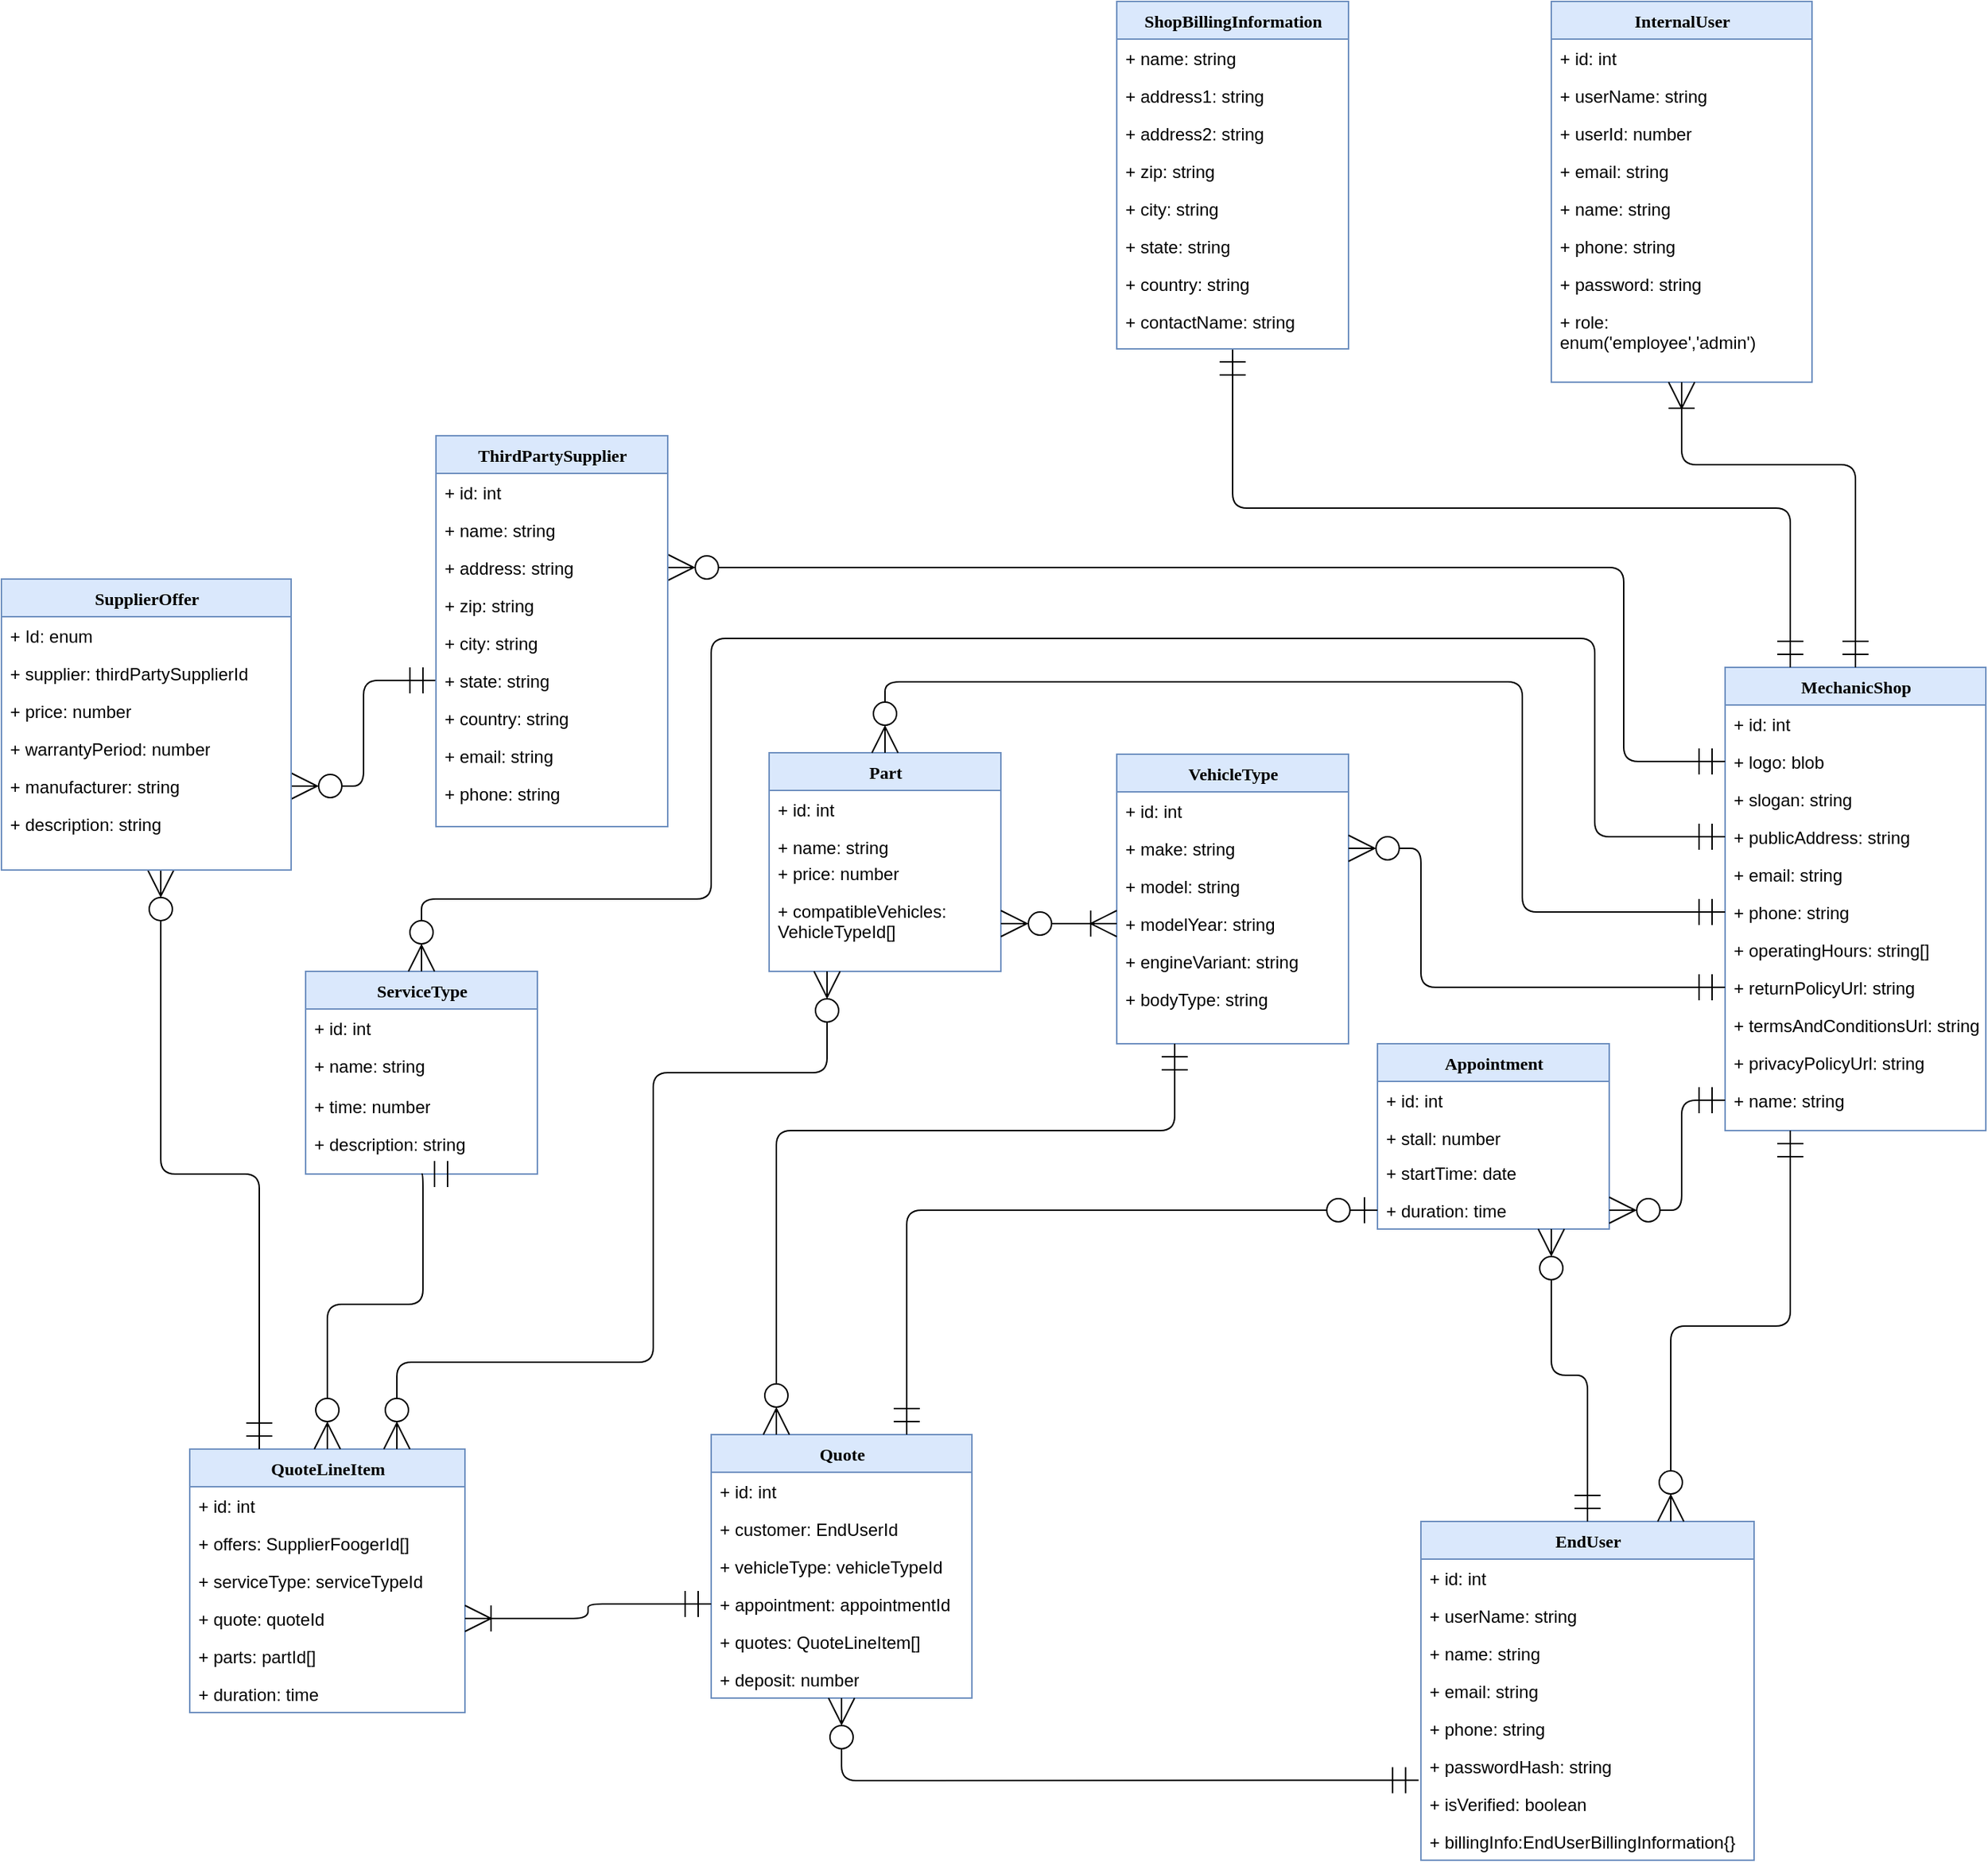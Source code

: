 <mxfile version="20.5.3" type="github">
  <diagram name="Page-1" id="9f46799a-70d6-7492-0946-bef42562c5a5">
    <mxGraphModel dx="3200" dy="2135" grid="1" gridSize="10" guides="1" tooltips="1" connect="1" arrows="1" fold="1" page="1" pageScale="1" pageWidth="1100" pageHeight="850" background="none" math="0" shadow="0">
      <root>
        <mxCell id="0" />
        <mxCell id="1" parent="0" />
        <mxCell id="78961159f06e98e8-56" value="MechanicShop" style="swimlane;html=1;fontStyle=1;align=center;verticalAlign=top;childLayout=stackLayout;horizontal=1;startSize=26;horizontalStack=0;resizeParent=1;resizeLast=0;collapsible=1;marginBottom=0;swimlaneFillColor=#ffffff;rounded=0;shadow=0;comic=0;labelBackgroundColor=none;strokeWidth=1;fillColor=#dae8fc;fontFamily=Verdana;fontSize=12;strokeColor=#6c8ebf;" parent="1" vertex="1">
          <mxGeometry x="750" y="450" width="180" height="320" as="geometry" />
        </mxCell>
        <mxCell id="H57DBLvsiJcWtCzNr-ad-3" value="+ id: int" style="text;html=1;strokeColor=none;fillColor=none;align=left;verticalAlign=top;spacingLeft=4;spacingRight=4;whiteSpace=wrap;overflow=hidden;rotatable=0;points=[[0,0.5],[1,0.5]];portConstraint=eastwest;" parent="78961159f06e98e8-56" vertex="1">
          <mxGeometry y="26" width="180" height="26" as="geometry" />
        </mxCell>
        <mxCell id="78961159f06e98e8-57" value="+ logo: blob" style="text;html=1;strokeColor=none;fillColor=none;align=left;verticalAlign=top;spacingLeft=4;spacingRight=4;whiteSpace=wrap;overflow=hidden;rotatable=0;points=[[0,0.5],[1,0.5]];portConstraint=eastwest;" parent="78961159f06e98e8-56" vertex="1">
          <mxGeometry y="52" width="180" height="26" as="geometry" />
        </mxCell>
        <mxCell id="78961159f06e98e8-58" value="+ slogan: string" style="text;html=1;strokeColor=none;fillColor=none;align=left;verticalAlign=top;spacingLeft=4;spacingRight=4;whiteSpace=wrap;overflow=hidden;rotatable=0;points=[[0,0.5],[1,0.5]];portConstraint=eastwest;" parent="78961159f06e98e8-56" vertex="1">
          <mxGeometry y="78" width="180" height="26" as="geometry" />
        </mxCell>
        <mxCell id="78961159f06e98e8-59" value="+ publicAddress: string" style="text;html=1;strokeColor=none;fillColor=none;align=left;verticalAlign=top;spacingLeft=4;spacingRight=4;whiteSpace=wrap;overflow=hidden;rotatable=0;points=[[0,0.5],[1,0.5]];portConstraint=eastwest;" parent="78961159f06e98e8-56" vertex="1">
          <mxGeometry y="104" width="180" height="26" as="geometry" />
        </mxCell>
        <mxCell id="78961159f06e98e8-60" value="+ email: string" style="text;html=1;strokeColor=none;fillColor=none;align=left;verticalAlign=top;spacingLeft=4;spacingRight=4;whiteSpace=wrap;overflow=hidden;rotatable=0;points=[[0,0.5],[1,0.5]];portConstraint=eastwest;" parent="78961159f06e98e8-56" vertex="1">
          <mxGeometry y="130" width="180" height="26" as="geometry" />
        </mxCell>
        <mxCell id="78961159f06e98e8-61" value="+ phone: string" style="text;html=1;strokeColor=none;fillColor=none;align=left;verticalAlign=top;spacingLeft=4;spacingRight=4;whiteSpace=wrap;overflow=hidden;rotatable=0;points=[[0,0.5],[1,0.5]];portConstraint=eastwest;" parent="78961159f06e98e8-56" vertex="1">
          <mxGeometry y="156" width="180" height="26" as="geometry" />
        </mxCell>
        <mxCell id="78961159f06e98e8-62" value="+ operatingHours: string[]" style="text;html=1;strokeColor=none;fillColor=none;align=left;verticalAlign=top;spacingLeft=4;spacingRight=4;whiteSpace=wrap;overflow=hidden;rotatable=0;points=[[0,0.5],[1,0.5]];portConstraint=eastwest;" parent="78961159f06e98e8-56" vertex="1">
          <mxGeometry y="182" width="180" height="26" as="geometry" />
        </mxCell>
        <mxCell id="78961159f06e98e8-63" value="+ returnPolicyUrl: string" style="text;html=1;strokeColor=none;fillColor=none;align=left;verticalAlign=top;spacingLeft=4;spacingRight=4;whiteSpace=wrap;overflow=hidden;rotatable=0;points=[[0,0.5],[1,0.5]];portConstraint=eastwest;" parent="78961159f06e98e8-56" vertex="1">
          <mxGeometry y="208" width="180" height="26" as="geometry" />
        </mxCell>
        <mxCell id="78961159f06e98e8-65" value="+ termsAndConditionsUrl: string" style="text;html=1;strokeColor=none;fillColor=none;align=left;verticalAlign=top;spacingLeft=4;spacingRight=4;whiteSpace=wrap;overflow=hidden;rotatable=0;points=[[0,0.5],[1,0.5]];portConstraint=eastwest;" parent="78961159f06e98e8-56" vertex="1">
          <mxGeometry y="234" width="180" height="26" as="geometry" />
        </mxCell>
        <mxCell id="78961159f06e98e8-66" value="+ privacyPolicyUrl: string" style="text;html=1;strokeColor=none;fillColor=none;align=left;verticalAlign=top;spacingLeft=4;spacingRight=4;whiteSpace=wrap;overflow=hidden;rotatable=0;points=[[0,0.5],[1,0.5]];portConstraint=eastwest;" parent="78961159f06e98e8-56" vertex="1">
          <mxGeometry y="260" width="180" height="26" as="geometry" />
        </mxCell>
        <mxCell id="MaNafPkNK3dRG7eyU0Rh-2" value="+ name: string" style="text;html=1;strokeColor=none;fillColor=none;align=left;verticalAlign=top;spacingLeft=4;spacingRight=4;whiteSpace=wrap;overflow=hidden;rotatable=0;points=[[0,0.5],[1,0.5]];portConstraint=eastwest;" parent="78961159f06e98e8-56" vertex="1">
          <mxGeometry y="286" width="180" height="26" as="geometry" />
        </mxCell>
        <mxCell id="78961159f06e98e8-82" value="Quote" style="swimlane;html=1;fontStyle=1;align=center;verticalAlign=top;childLayout=stackLayout;horizontal=1;startSize=26;horizontalStack=0;resizeParent=1;resizeLast=0;collapsible=1;marginBottom=0;swimlaneFillColor=#ffffff;rounded=0;shadow=0;comic=0;labelBackgroundColor=none;strokeWidth=1;fillColor=#dae8fc;fontFamily=Verdana;fontSize=12;strokeColor=#6c8ebf;" parent="1" vertex="1">
          <mxGeometry x="50" y="980" width="180" height="182" as="geometry" />
        </mxCell>
        <mxCell id="78961159f06e98e8-85" value="+ id: int" style="text;html=1;strokeColor=none;fillColor=none;align=left;verticalAlign=top;spacingLeft=4;spacingRight=4;whiteSpace=wrap;overflow=hidden;rotatable=0;points=[[0,0.5],[1,0.5]];portConstraint=eastwest;" parent="78961159f06e98e8-82" vertex="1">
          <mxGeometry y="26" width="180" height="26" as="geometry" />
        </mxCell>
        <mxCell id="78961159f06e98e8-83" value="+ customer: EndUserId" style="text;html=1;strokeColor=none;fillColor=none;align=left;verticalAlign=top;spacingLeft=4;spacingRight=4;whiteSpace=wrap;overflow=hidden;rotatable=0;points=[[0,0.5],[1,0.5]];portConstraint=eastwest;" parent="78961159f06e98e8-82" vertex="1">
          <mxGeometry y="52" width="180" height="26" as="geometry" />
        </mxCell>
        <mxCell id="78961159f06e98e8-84" value="+ vehicleType: vehicleTypeId" style="text;html=1;strokeColor=none;fillColor=none;align=left;verticalAlign=top;spacingLeft=4;spacingRight=4;whiteSpace=wrap;overflow=hidden;rotatable=0;points=[[0,0.5],[1,0.5]];portConstraint=eastwest;" parent="78961159f06e98e8-82" vertex="1">
          <mxGeometry y="78" width="180" height="26" as="geometry" />
        </mxCell>
        <mxCell id="78961159f06e98e8-86" value="+ appointment: appointmentId" style="text;html=1;strokeColor=none;fillColor=none;align=left;verticalAlign=top;spacingLeft=4;spacingRight=4;whiteSpace=wrap;overflow=hidden;rotatable=0;points=[[0,0.5],[1,0.5]];portConstraint=eastwest;" parent="78961159f06e98e8-82" vertex="1">
          <mxGeometry y="104" width="180" height="26" as="geometry" />
        </mxCell>
        <mxCell id="oYB8g6RDm28TTKAah0OT-1" value="+ quotes: QuoteLineItem[]" style="text;html=1;strokeColor=none;fillColor=none;align=left;verticalAlign=top;spacingLeft=4;spacingRight=4;whiteSpace=wrap;overflow=hidden;rotatable=0;points=[[0,0.5],[1,0.5]];portConstraint=eastwest;" parent="78961159f06e98e8-82" vertex="1">
          <mxGeometry y="130" width="180" height="26" as="geometry" />
        </mxCell>
        <mxCell id="oYB8g6RDm28TTKAah0OT-2" value="+ deposit: number" style="text;html=1;strokeColor=none;fillColor=none;align=left;verticalAlign=top;spacingLeft=4;spacingRight=4;whiteSpace=wrap;overflow=hidden;rotatable=0;points=[[0,0.5],[1,0.5]];portConstraint=eastwest;" parent="78961159f06e98e8-82" vertex="1">
          <mxGeometry y="156" width="180" height="26" as="geometry" />
        </mxCell>
        <mxCell id="78961159f06e98e8-95" value="QuoteLineItem" style="swimlane;html=1;fontStyle=1;align=center;verticalAlign=top;childLayout=stackLayout;horizontal=1;startSize=26;horizontalStack=0;resizeParent=1;resizeLast=0;collapsible=1;marginBottom=0;swimlaneFillColor=#ffffff;rounded=0;shadow=0;comic=0;labelBackgroundColor=none;strokeWidth=1;fillColor=#dae8fc;fontFamily=Verdana;fontSize=12;strokeColor=#6c8ebf;" parent="1" vertex="1">
          <mxGeometry x="-310" y="990" width="190" height="182" as="geometry" />
        </mxCell>
        <mxCell id="78961159f06e98e8-87" value="+ id: int" style="text;html=1;strokeColor=none;fillColor=none;align=left;verticalAlign=top;spacingLeft=4;spacingRight=4;whiteSpace=wrap;overflow=hidden;rotatable=0;points=[[0,0.5],[1,0.5]];portConstraint=eastwest;" parent="78961159f06e98e8-95" vertex="1">
          <mxGeometry y="26" width="190" height="26" as="geometry" />
        </mxCell>
        <mxCell id="78961159f06e98e8-96" value="+ offers: SupplierFoogerId[]" style="text;html=1;strokeColor=none;fillColor=none;align=left;verticalAlign=top;spacingLeft=4;spacingRight=4;whiteSpace=wrap;overflow=hidden;rotatable=0;points=[[0,0.5],[1,0.5]];portConstraint=eastwest;" parent="78961159f06e98e8-95" vertex="1">
          <mxGeometry y="52" width="190" height="26" as="geometry" />
        </mxCell>
        <mxCell id="78961159f06e98e8-97" value="+ serviceType: serviceTypeId&amp;nbsp;" style="text;html=1;strokeColor=none;fillColor=none;align=left;verticalAlign=top;spacingLeft=4;spacingRight=4;whiteSpace=wrap;overflow=hidden;rotatable=0;points=[[0,0.5],[1,0.5]];portConstraint=eastwest;" parent="78961159f06e98e8-95" vertex="1">
          <mxGeometry y="78" width="190" height="26" as="geometry" />
        </mxCell>
        <mxCell id="78961159f06e98e8-98" value="+ quote: quoteId" style="text;html=1;strokeColor=none;fillColor=none;align=left;verticalAlign=top;spacingLeft=4;spacingRight=4;whiteSpace=wrap;overflow=hidden;rotatable=0;points=[[0,0.5],[1,0.5]];portConstraint=eastwest;" parent="78961159f06e98e8-95" vertex="1">
          <mxGeometry y="104" width="190" height="26" as="geometry" />
        </mxCell>
        <mxCell id="78961159f06e98e8-102" value="+ parts: partId[]" style="text;html=1;strokeColor=none;fillColor=none;align=left;verticalAlign=top;spacingLeft=4;spacingRight=4;whiteSpace=wrap;overflow=hidden;rotatable=0;points=[[0,0.5],[1,0.5]];portConstraint=eastwest;" parent="78961159f06e98e8-95" vertex="1">
          <mxGeometry y="130" width="190" height="26" as="geometry" />
        </mxCell>
        <mxCell id="oYB8g6RDm28TTKAah0OT-4" value="+ duration: time" style="text;html=1;strokeColor=none;fillColor=none;align=left;verticalAlign=top;spacingLeft=4;spacingRight=4;whiteSpace=wrap;overflow=hidden;rotatable=0;points=[[0,0.5],[1,0.5]];portConstraint=eastwest;" parent="78961159f06e98e8-95" vertex="1">
          <mxGeometry y="156" width="190" height="26" as="geometry" />
        </mxCell>
        <mxCell id="46ZdBslRODWZEYfCIZZH-12" value="" style="endArrow=ERmandOne;html=1;edgeStyle=orthogonalEdgeStyle;rounded=1;exitX=0.5;exitY=1;exitDx=0;exitDy=0;entryX=0.25;entryY=0;entryDx=0;entryDy=0;startArrow=ERmandOne;startFill=0;endFill=0;endSize=16;startSize=16;" parent="1" source="ke-xXv9OqPbWqF709rVO-1" target="78961159f06e98e8-56" edge="1">
          <mxGeometry relative="1" as="geometry">
            <mxPoint x="440" y="261" as="sourcePoint" />
            <mxPoint x="500" y="490" as="targetPoint" />
          </mxGeometry>
        </mxCell>
        <mxCell id="46ZdBslRODWZEYfCIZZH-15" value="InternalUser" style="swimlane;html=1;fontStyle=1;align=center;verticalAlign=top;childLayout=stackLayout;horizontal=1;startSize=26;horizontalStack=0;resizeParent=1;resizeLast=0;collapsible=1;marginBottom=0;swimlaneFillColor=#ffffff;rounded=0;shadow=0;comic=0;labelBackgroundColor=none;strokeWidth=1;fillColor=#dae8fc;fontFamily=Verdana;fontSize=12;strokeColor=#6c8ebf;" parent="1" vertex="1">
          <mxGeometry x="630" y="-10" width="180" height="263" as="geometry" />
        </mxCell>
        <mxCell id="H57DBLvsiJcWtCzNr-ad-4" value="+ id: int" style="text;html=1;strokeColor=none;fillColor=none;align=left;verticalAlign=top;spacingLeft=4;spacingRight=4;whiteSpace=wrap;overflow=hidden;rotatable=0;points=[[0,0.5],[1,0.5]];portConstraint=eastwest;" parent="46ZdBslRODWZEYfCIZZH-15" vertex="1">
          <mxGeometry y="26" width="180" height="26" as="geometry" />
        </mxCell>
        <mxCell id="46ZdBslRODWZEYfCIZZH-16" value="+ userName: string" style="text;html=1;strokeColor=none;fillColor=none;align=left;verticalAlign=top;spacingLeft=4;spacingRight=4;whiteSpace=wrap;overflow=hidden;rotatable=0;points=[[0,0.5],[1,0.5]];portConstraint=eastwest;" parent="46ZdBslRODWZEYfCIZZH-15" vertex="1">
          <mxGeometry y="52" width="180" height="26" as="geometry" />
        </mxCell>
        <mxCell id="46ZdBslRODWZEYfCIZZH-17" value="+ userId: number" style="text;html=1;strokeColor=none;fillColor=none;align=left;verticalAlign=top;spacingLeft=4;spacingRight=4;whiteSpace=wrap;overflow=hidden;rotatable=0;points=[[0,0.5],[1,0.5]];portConstraint=eastwest;" parent="46ZdBslRODWZEYfCIZZH-15" vertex="1">
          <mxGeometry y="78" width="180" height="26" as="geometry" />
        </mxCell>
        <mxCell id="46ZdBslRODWZEYfCIZZH-18" value="+ email: string" style="text;html=1;strokeColor=none;fillColor=none;align=left;verticalAlign=top;spacingLeft=4;spacingRight=4;whiteSpace=wrap;overflow=hidden;rotatable=0;points=[[0,0.5],[1,0.5]];portConstraint=eastwest;" parent="46ZdBslRODWZEYfCIZZH-15" vertex="1">
          <mxGeometry y="104" width="180" height="26" as="geometry" />
        </mxCell>
        <mxCell id="46ZdBslRODWZEYfCIZZH-19" value="+ name: string" style="text;html=1;strokeColor=none;fillColor=none;align=left;verticalAlign=top;spacingLeft=4;spacingRight=4;whiteSpace=wrap;overflow=hidden;rotatable=0;points=[[0,0.5],[1,0.5]];portConstraint=eastwest;" parent="46ZdBslRODWZEYfCIZZH-15" vertex="1">
          <mxGeometry y="130" width="180" height="26" as="geometry" />
        </mxCell>
        <mxCell id="46ZdBslRODWZEYfCIZZH-20" value="+ phone: string" style="text;html=1;strokeColor=none;fillColor=none;align=left;verticalAlign=top;spacingLeft=4;spacingRight=4;whiteSpace=wrap;overflow=hidden;rotatable=0;points=[[0,0.5],[1,0.5]];portConstraint=eastwest;" parent="46ZdBslRODWZEYfCIZZH-15" vertex="1">
          <mxGeometry y="156" width="180" height="26" as="geometry" />
        </mxCell>
        <mxCell id="46ZdBslRODWZEYfCIZZH-21" value="+ password: string" style="text;html=1;strokeColor=none;fillColor=none;align=left;verticalAlign=top;spacingLeft=4;spacingRight=4;whiteSpace=wrap;overflow=hidden;rotatable=0;points=[[0,0.5],[1,0.5]];portConstraint=eastwest;" parent="46ZdBslRODWZEYfCIZZH-15" vertex="1">
          <mxGeometry y="182" width="180" height="26" as="geometry" />
        </mxCell>
        <mxCell id="MaNafPkNK3dRG7eyU0Rh-1" value="+ role: enum(&#39;employee&#39;,&#39;admin&#39;)" style="text;html=1;strokeColor=none;fillColor=none;align=left;verticalAlign=top;spacingLeft=4;spacingRight=4;whiteSpace=wrap;overflow=hidden;rotatable=0;points=[[0,0.5],[1,0.5]];portConstraint=eastwest;" parent="46ZdBslRODWZEYfCIZZH-15" vertex="1">
          <mxGeometry y="208" width="180" height="38" as="geometry" />
        </mxCell>
        <mxCell id="46ZdBslRODWZEYfCIZZH-25" value="" style="endArrow=ERoneToMany;html=1;edgeStyle=orthogonalEdgeStyle;rounded=1;exitX=0.5;exitY=0;exitDx=0;exitDy=0;entryX=0.5;entryY=1;entryDx=0;entryDy=0;endFill=0;startArrow=ERmandOne;startFill=0;endSize=16;startSize=16;" parent="1" source="78961159f06e98e8-56" target="46ZdBslRODWZEYfCIZZH-15" edge="1">
          <mxGeometry relative="1" as="geometry">
            <mxPoint x="895" y="708" as="sourcePoint" />
            <mxPoint x="1055" y="708" as="targetPoint" />
            <Array as="points">
              <mxPoint x="840" y="310" />
              <mxPoint x="720" y="310" />
            </Array>
          </mxGeometry>
        </mxCell>
        <mxCell id="46ZdBslRODWZEYfCIZZH-40" value="" style="endArrow=ERmandOne;endFill=0;endSize=16;html=1;rounded=1;strokeColor=default;exitX=1;exitY=0.5;exitDx=0;exitDy=0;edgeStyle=orthogonalEdgeStyle;startSize=16;entryX=0;entryY=0.5;entryDx=0;entryDy=0;startArrow=ERoneToMany;startFill=0;" parent="1" source="78961159f06e98e8-98" target="78961159f06e98e8-86" edge="1">
          <mxGeometry width="160" relative="1" as="geometry">
            <mxPoint x="-260" y="1818" as="sourcePoint" />
            <mxPoint x="20" y="1093" as="targetPoint" />
          </mxGeometry>
        </mxCell>
        <mxCell id="46ZdBslRODWZEYfCIZZH-41" value="" style="endArrow=ERzeroToMany;html=1;edgeStyle=orthogonalEdgeStyle;rounded=1;startSize=16;endSize=16;strokeColor=default;exitX=-0.007;exitY=0.873;exitDx=0;exitDy=0;startArrow=ERmandOne;startFill=0;endFill=0;entryX=0.5;entryY=1;entryDx=0;entryDy=0;exitPerimeter=0;" parent="1" source="46ZdBslRODWZEYfCIZZH-52" target="78961159f06e98e8-82" edge="1">
          <mxGeometry relative="1" as="geometry">
            <mxPoint x="340" y="980" as="sourcePoint" />
            <mxPoint x="230" y="1123" as="targetPoint" />
            <Array as="points">
              <mxPoint x="510" y="1219" />
              <mxPoint x="140" y="1219" />
            </Array>
          </mxGeometry>
        </mxCell>
        <mxCell id="46ZdBslRODWZEYfCIZZH-42" value="1" style="edgeLabel;resizable=0;html=1;align=left;verticalAlign=bottom;" parent="46ZdBslRODWZEYfCIZZH-41" connectable="0" vertex="1">
          <mxGeometry x="-1" relative="1" as="geometry" />
        </mxCell>
        <mxCell id="46ZdBslRODWZEYfCIZZH-46" value="EndUser" style="swimlane;html=1;fontStyle=1;align=center;verticalAlign=top;childLayout=stackLayout;horizontal=1;startSize=26;horizontalStack=0;resizeParent=1;resizeLast=0;collapsible=1;marginBottom=0;swimlaneFillColor=#ffffff;rounded=0;shadow=0;comic=0;labelBackgroundColor=none;strokeWidth=1;fillColor=#dae8fc;fontFamily=Verdana;fontSize=12;strokeColor=#6c8ebf;" parent="1" vertex="1">
          <mxGeometry x="540" y="1040" width="230" height="234" as="geometry" />
        </mxCell>
        <mxCell id="78961159f06e98e8-89" value="+ id: int" style="text;html=1;strokeColor=none;fillColor=none;align=left;verticalAlign=top;spacingLeft=4;spacingRight=4;whiteSpace=wrap;overflow=hidden;rotatable=0;points=[[0,0.5],[1,0.5]];portConstraint=eastwest;" parent="46ZdBslRODWZEYfCIZZH-46" vertex="1">
          <mxGeometry y="26" width="230" height="26" as="geometry" />
        </mxCell>
        <mxCell id="46ZdBslRODWZEYfCIZZH-48" value="+ userName: string" style="text;html=1;strokeColor=none;fillColor=none;align=left;verticalAlign=top;spacingLeft=4;spacingRight=4;whiteSpace=wrap;overflow=hidden;rotatable=0;points=[[0,0.5],[1,0.5]];portConstraint=eastwest;" parent="46ZdBslRODWZEYfCIZZH-46" vertex="1">
          <mxGeometry y="52" width="230" height="26" as="geometry" />
        </mxCell>
        <mxCell id="46ZdBslRODWZEYfCIZZH-49" value="+ name: string" style="text;html=1;strokeColor=none;fillColor=none;align=left;verticalAlign=top;spacingLeft=4;spacingRight=4;whiteSpace=wrap;overflow=hidden;rotatable=0;points=[[0,0.5],[1,0.5]];portConstraint=eastwest;" parent="46ZdBslRODWZEYfCIZZH-46" vertex="1">
          <mxGeometry y="78" width="230" height="26" as="geometry" />
        </mxCell>
        <mxCell id="46ZdBslRODWZEYfCIZZH-50" value="+ email: string" style="text;html=1;strokeColor=none;fillColor=none;align=left;verticalAlign=top;spacingLeft=4;spacingRight=4;whiteSpace=wrap;overflow=hidden;rotatable=0;points=[[0,0.5],[1,0.5]];portConstraint=eastwest;" parent="46ZdBslRODWZEYfCIZZH-46" vertex="1">
          <mxGeometry y="104" width="230" height="26" as="geometry" />
        </mxCell>
        <mxCell id="46ZdBslRODWZEYfCIZZH-51" value="+ phone: string" style="text;html=1;strokeColor=none;fillColor=none;align=left;verticalAlign=top;spacingLeft=4;spacingRight=4;whiteSpace=wrap;overflow=hidden;rotatable=0;points=[[0,0.5],[1,0.5]];portConstraint=eastwest;" parent="46ZdBslRODWZEYfCIZZH-46" vertex="1">
          <mxGeometry y="130" width="230" height="26" as="geometry" />
        </mxCell>
        <mxCell id="46ZdBslRODWZEYfCIZZH-52" value="+ passwordHash: string" style="text;html=1;strokeColor=none;fillColor=none;align=left;verticalAlign=top;spacingLeft=4;spacingRight=4;whiteSpace=wrap;overflow=hidden;rotatable=0;points=[[0,0.5],[1,0.5]];portConstraint=eastwest;" parent="46ZdBslRODWZEYfCIZZH-46" vertex="1">
          <mxGeometry y="156" width="230" height="26" as="geometry" />
        </mxCell>
        <mxCell id="oYB8g6RDm28TTKAah0OT-3" value="+ isVerified: boolean" style="text;html=1;strokeColor=none;fillColor=none;align=left;verticalAlign=top;spacingLeft=4;spacingRight=4;whiteSpace=wrap;overflow=hidden;rotatable=0;points=[[0,0.5],[1,0.5]];portConstraint=eastwest;" parent="46ZdBslRODWZEYfCIZZH-46" vertex="1">
          <mxGeometry y="182" width="230" height="26" as="geometry" />
        </mxCell>
        <mxCell id="VERLlV370uxY6aGdxiAY-4" value="+ billingInfo:EndUserBillingInformation{}" style="text;html=1;strokeColor=none;fillColor=none;align=left;verticalAlign=top;spacingLeft=4;spacingRight=4;whiteSpace=wrap;overflow=hidden;rotatable=0;points=[[0,0.5],[1,0.5]];portConstraint=eastwest;" parent="46ZdBslRODWZEYfCIZZH-46" vertex="1">
          <mxGeometry y="208" width="230" height="26" as="geometry" />
        </mxCell>
        <mxCell id="46ZdBslRODWZEYfCIZZH-59" value="Appointment" style="swimlane;html=1;fontStyle=1;align=center;verticalAlign=top;childLayout=stackLayout;horizontal=1;startSize=26;horizontalStack=0;resizeParent=1;resizeLast=0;collapsible=1;marginBottom=0;swimlaneFillColor=#ffffff;rounded=0;shadow=0;comic=0;labelBackgroundColor=none;strokeWidth=1;fillColor=#dae8fc;fontFamily=Verdana;fontSize=12;strokeColor=#6c8ebf;" parent="1" vertex="1">
          <mxGeometry x="510" y="710" width="160" height="128" as="geometry" />
        </mxCell>
        <mxCell id="46ZdBslRODWZEYfCIZZH-63" value="+ id: int" style="text;html=1;strokeColor=none;fillColor=none;align=left;verticalAlign=top;spacingLeft=4;spacingRight=4;whiteSpace=wrap;overflow=hidden;rotatable=0;points=[[0,0.5],[1,0.5]];portConstraint=eastwest;" parent="46ZdBslRODWZEYfCIZZH-59" vertex="1">
          <mxGeometry y="26" width="160" height="26" as="geometry" />
        </mxCell>
        <mxCell id="46ZdBslRODWZEYfCIZZH-60" value="+ stall: number" style="text;html=1;strokeColor=none;fillColor=none;align=left;verticalAlign=top;spacingLeft=4;spacingRight=4;whiteSpace=wrap;overflow=hidden;rotatable=0;points=[[0,0.5],[1,0.5]];portConstraint=eastwest;" parent="46ZdBslRODWZEYfCIZZH-59" vertex="1">
          <mxGeometry y="52" width="160" height="24" as="geometry" />
        </mxCell>
        <mxCell id="46ZdBslRODWZEYfCIZZH-61" value="+ startTime: date" style="text;html=1;strokeColor=none;fillColor=none;align=left;verticalAlign=top;spacingLeft=4;spacingRight=4;whiteSpace=wrap;overflow=hidden;rotatable=0;points=[[0,0.5],[1,0.5]];portConstraint=eastwest;" parent="46ZdBslRODWZEYfCIZZH-59" vertex="1">
          <mxGeometry y="76" width="160" height="26" as="geometry" />
        </mxCell>
        <mxCell id="46ZdBslRODWZEYfCIZZH-62" value="+ duration: time" style="text;html=1;strokeColor=none;fillColor=none;align=left;verticalAlign=top;spacingLeft=4;spacingRight=4;whiteSpace=wrap;overflow=hidden;rotatable=0;points=[[0,0.5],[1,0.5]];portConstraint=eastwest;" parent="46ZdBslRODWZEYfCIZZH-59" vertex="1">
          <mxGeometry y="102" width="160" height="26" as="geometry" />
        </mxCell>
        <mxCell id="46ZdBslRODWZEYfCIZZH-67" value="" style="endArrow=ERzeroToMany;html=1;edgeStyle=orthogonalEdgeStyle;rounded=1;startSize=16;endSize=16;strokeColor=default;exitX=0.25;exitY=1;exitDx=0;exitDy=0;entryX=0.75;entryY=0;entryDx=0;entryDy=0;endFill=0;startArrow=ERmandOne;startFill=0;" parent="1" source="78961159f06e98e8-56" target="46ZdBslRODWZEYfCIZZH-46" edge="1">
          <mxGeometry relative="1" as="geometry">
            <mxPoint x="110" y="840" as="sourcePoint" />
            <mxPoint x="270" y="840" as="targetPoint" />
          </mxGeometry>
        </mxCell>
        <mxCell id="46ZdBslRODWZEYfCIZZH-70" value="" style="endArrow=ERzeroToMany;html=1;edgeStyle=orthogonalEdgeStyle;rounded=1;startSize=16;endSize=16;strokeColor=default;exitX=0;exitY=0.5;exitDx=0;exitDy=0;entryX=1;entryY=0.5;entryDx=0;entryDy=0;endFill=0;startArrow=ERmandOne;startFill=0;" parent="1" source="MaNafPkNK3dRG7eyU0Rh-2" target="46ZdBslRODWZEYfCIZZH-62" edge="1">
          <mxGeometry relative="1" as="geometry">
            <mxPoint x="710" y="731" as="sourcePoint" />
            <mxPoint x="530" y="580" as="targetPoint" />
            <Array as="points">
              <mxPoint x="720" y="749" />
              <mxPoint x="720" y="825" />
            </Array>
          </mxGeometry>
        </mxCell>
        <mxCell id="46ZdBslRODWZEYfCIZZH-73" value="" style="endArrow=ERzeroToOne;html=1;edgeStyle=orthogonalEdgeStyle;rounded=1;startSize=16;endSize=16;strokeColor=default;entryX=0;entryY=0.5;entryDx=0;entryDy=0;exitX=0.75;exitY=0;exitDx=0;exitDy=0;startArrow=ERmandOne;startFill=0;endFill=0;" parent="1" source="78961159f06e98e8-82" target="46ZdBslRODWZEYfCIZZH-62" edge="1">
          <mxGeometry relative="1" as="geometry">
            <mxPoint x="160" y="680" as="sourcePoint" />
            <mxPoint x="320" y="680" as="targetPoint" />
            <Array as="points">
              <mxPoint x="185" y="825" />
            </Array>
          </mxGeometry>
        </mxCell>
        <mxCell id="46ZdBslRODWZEYfCIZZH-76" value="" style="endArrow=ERmandOne;html=1;edgeStyle=orthogonalEdgeStyle;rounded=1;startSize=16;endSize=16;strokeColor=default;entryX=0.5;entryY=0;entryDx=0;entryDy=0;exitX=0.75;exitY=1;exitDx=0;exitDy=0;startArrow=ERzeroToMany;startFill=0;endFill=0;" parent="1" source="46ZdBslRODWZEYfCIZZH-59" target="46ZdBslRODWZEYfCIZZH-46" edge="1">
          <mxGeometry relative="1" as="geometry">
            <mxPoint x="490" y="690" as="sourcePoint" />
            <mxPoint x="320" y="680" as="targetPoint" />
            <Array as="points" />
          </mxGeometry>
        </mxCell>
        <mxCell id="46ZdBslRODWZEYfCIZZH-90" value="" style="endArrow=ERzeroToMany;html=1;edgeStyle=orthogonalEdgeStyle;rounded=1;startSize=16;endSize=16;strokeColor=default;exitX=0;exitY=0.5;exitDx=0;exitDy=0;endFill=0;startArrow=ERmandOne;startFill=0;" parent="1" source="78961159f06e98e8-57" target="ke-xXv9OqPbWqF709rVO-37" edge="1">
          <mxGeometry relative="1" as="geometry">
            <mxPoint x="170" y="510" as="sourcePoint" />
            <mxPoint x="100" y="439" as="targetPoint" />
            <Array as="points">
              <mxPoint x="680" y="515" />
              <mxPoint x="680" y="381" />
            </Array>
          </mxGeometry>
        </mxCell>
        <mxCell id="46ZdBslRODWZEYfCIZZH-102" value="" style="endArrow=ERzeroToMany;html=1;edgeStyle=orthogonalEdgeStyle;rounded=1;startSize=16;endSize=16;strokeColor=default;exitX=0;exitY=0.5;exitDx=0;exitDy=0;entryX=1;entryY=0.5;entryDx=0;entryDy=0;startArrow=ERmandOne;startFill=0;endFill=0;" parent="1" source="ke-xXv9OqPbWqF709rVO-40" target="ke-xXv9OqPbWqF709rVO-52" edge="1">
          <mxGeometry relative="1" as="geometry">
            <mxPoint x="-140" y="517" as="sourcePoint" />
            <mxPoint x="-180" y="517.0" as="targetPoint" />
          </mxGeometry>
        </mxCell>
        <mxCell id="46ZdBslRODWZEYfCIZZH-105" value="" style="endArrow=ERmandOne;html=1;edgeStyle=orthogonalEdgeStyle;rounded=1;startSize=16;endSize=16;strokeColor=default;startArrow=ERzeroToMany;startFill=0;endFill=0;entryX=0.25;entryY=0;entryDx=0;entryDy=0;" parent="1" target="78961159f06e98e8-95" edge="1">
          <mxGeometry relative="1" as="geometry">
            <mxPoint x="-330" y="590" as="sourcePoint" />
            <mxPoint x="-260" y="980" as="targetPoint" />
            <Array as="points">
              <mxPoint x="-330" y="800" />
              <mxPoint x="-262" y="800" />
              <mxPoint x="-262" y="990" />
            </Array>
          </mxGeometry>
        </mxCell>
        <mxCell id="46ZdBslRODWZEYfCIZZH-109" value="VehicleType" style="swimlane;html=1;fontStyle=1;align=center;verticalAlign=top;childLayout=stackLayout;horizontal=1;startSize=26;horizontalStack=0;resizeParent=1;resizeLast=0;collapsible=1;marginBottom=0;swimlaneFillColor=#ffffff;rounded=0;shadow=0;comic=0;labelBackgroundColor=none;strokeWidth=1;fillColor=#dae8fc;fontFamily=Verdana;fontSize=12;strokeColor=#6c8ebf;" parent="1" vertex="1">
          <mxGeometry x="330" y="510" width="160" height="200" as="geometry" />
        </mxCell>
        <mxCell id="46ZdBslRODWZEYfCIZZH-110" value="+ id: int" style="text;html=1;strokeColor=none;fillColor=none;align=left;verticalAlign=top;spacingLeft=4;spacingRight=4;whiteSpace=wrap;overflow=hidden;rotatable=0;points=[[0,0.5],[1,0.5]];portConstraint=eastwest;" parent="46ZdBslRODWZEYfCIZZH-109" vertex="1">
          <mxGeometry y="26" width="160" height="26" as="geometry" />
        </mxCell>
        <mxCell id="46ZdBslRODWZEYfCIZZH-111" value="+ make: string" style="text;html=1;strokeColor=none;fillColor=none;align=left;verticalAlign=top;spacingLeft=4;spacingRight=4;whiteSpace=wrap;overflow=hidden;rotatable=0;points=[[0,0.5],[1,0.5]];portConstraint=eastwest;" parent="46ZdBslRODWZEYfCIZZH-109" vertex="1">
          <mxGeometry y="52" width="160" height="26" as="geometry" />
        </mxCell>
        <mxCell id="46ZdBslRODWZEYfCIZZH-112" value="+ model: string" style="text;html=1;strokeColor=none;fillColor=none;align=left;verticalAlign=top;spacingLeft=4;spacingRight=4;whiteSpace=wrap;overflow=hidden;rotatable=0;points=[[0,0.5],[1,0.5]];portConstraint=eastwest;" parent="46ZdBslRODWZEYfCIZZH-109" vertex="1">
          <mxGeometry y="78" width="160" height="26" as="geometry" />
        </mxCell>
        <mxCell id="46ZdBslRODWZEYfCIZZH-113" value="+ modelYear: string" style="text;html=1;strokeColor=none;fillColor=none;align=left;verticalAlign=top;spacingLeft=4;spacingRight=4;whiteSpace=wrap;overflow=hidden;rotatable=0;points=[[0,0.5],[1,0.5]];portConstraint=eastwest;" parent="46ZdBslRODWZEYfCIZZH-109" vertex="1">
          <mxGeometry y="104" width="160" height="26" as="geometry" />
        </mxCell>
        <mxCell id="46ZdBslRODWZEYfCIZZH-114" value="+ engineVariant: string" style="text;html=1;strokeColor=none;fillColor=none;align=left;verticalAlign=top;spacingLeft=4;spacingRight=4;whiteSpace=wrap;overflow=hidden;rotatable=0;points=[[0,0.5],[1,0.5]];portConstraint=eastwest;" parent="46ZdBslRODWZEYfCIZZH-109" vertex="1">
          <mxGeometry y="130" width="160" height="26" as="geometry" />
        </mxCell>
        <mxCell id="MaNafPkNK3dRG7eyU0Rh-3" value="+ bodyType: string" style="text;html=1;strokeColor=none;fillColor=none;align=left;verticalAlign=top;spacingLeft=4;spacingRight=4;whiteSpace=wrap;overflow=hidden;rotatable=0;points=[[0,0.5],[1,0.5]];portConstraint=eastwest;" parent="46ZdBslRODWZEYfCIZZH-109" vertex="1">
          <mxGeometry y="156" width="160" height="26" as="geometry" />
        </mxCell>
        <mxCell id="46ZdBslRODWZEYfCIZZH-118" value="" style="endArrow=ERzeroToMany;html=1;edgeStyle=orthogonalEdgeStyle;rounded=1;startSize=16;endSize=16;strokeColor=default;exitX=0.25;exitY=1;exitDx=0;exitDy=0;entryX=0.25;entryY=0;entryDx=0;entryDy=0;startArrow=ERmandOne;startFill=0;endFill=0;" parent="1" source="46ZdBslRODWZEYfCIZZH-109" target="78961159f06e98e8-82" edge="1">
          <mxGeometry relative="1" as="geometry">
            <mxPoint x="320" y="900" as="sourcePoint" />
            <mxPoint x="480" y="900" as="targetPoint" />
            <Array as="points">
              <mxPoint x="370" y="770" />
              <mxPoint x="95" y="770" />
            </Array>
          </mxGeometry>
        </mxCell>
        <mxCell id="46ZdBslRODWZEYfCIZZH-121" value="" style="endArrow=ERmandOne;html=1;edgeStyle=orthogonalEdgeStyle;rounded=1;startSize=16;endSize=16;strokeColor=default;exitX=1;exitY=0.5;exitDx=0;exitDy=0;entryX=0;entryY=0.5;entryDx=0;entryDy=0;endFill=0;startArrow=ERzeroToMany;startFill=0;" parent="1" source="46ZdBslRODWZEYfCIZZH-111" target="78961159f06e98e8-63" edge="1">
          <mxGeometry relative="1" as="geometry">
            <mxPoint x="320" y="900" as="sourcePoint" />
            <mxPoint x="480" y="900" as="targetPoint" />
            <Array as="points">
              <mxPoint x="540" y="575" />
              <mxPoint x="540" y="671" />
            </Array>
          </mxGeometry>
        </mxCell>
        <mxCell id="46ZdBslRODWZEYfCIZZH-124" value="ServiceType" style="swimlane;html=1;fontStyle=1;align=center;verticalAlign=top;childLayout=stackLayout;horizontal=1;startSize=26;horizontalStack=0;resizeParent=1;resizeLast=0;collapsible=1;marginBottom=0;swimlaneFillColor=#ffffff;rounded=0;shadow=0;comic=0;labelBackgroundColor=none;strokeWidth=1;fillColor=#dae8fc;fontFamily=Verdana;fontSize=12;strokeColor=#6c8ebf;" parent="1" vertex="1">
          <mxGeometry x="-230" y="660" width="160" height="140" as="geometry" />
        </mxCell>
        <mxCell id="46ZdBslRODWZEYfCIZZH-125" value="+ id: int" style="text;html=1;strokeColor=none;fillColor=none;align=left;verticalAlign=top;spacingLeft=4;spacingRight=4;whiteSpace=wrap;overflow=hidden;rotatable=0;points=[[0,0.5],[1,0.5]];portConstraint=eastwest;" parent="46ZdBslRODWZEYfCIZZH-124" vertex="1">
          <mxGeometry y="26" width="160" height="26" as="geometry" />
        </mxCell>
        <mxCell id="46ZdBslRODWZEYfCIZZH-126" value="+ name: string" style="text;html=1;strokeColor=none;fillColor=none;align=left;verticalAlign=top;spacingLeft=4;spacingRight=4;whiteSpace=wrap;overflow=hidden;rotatable=0;points=[[0,0.5],[1,0.5]];portConstraint=eastwest;" parent="46ZdBslRODWZEYfCIZZH-124" vertex="1">
          <mxGeometry y="52" width="160" height="28" as="geometry" />
        </mxCell>
        <mxCell id="46ZdBslRODWZEYfCIZZH-127" value="+ time: number" style="text;html=1;strokeColor=none;fillColor=none;align=left;verticalAlign=top;spacingLeft=4;spacingRight=4;whiteSpace=wrap;overflow=hidden;rotatable=0;points=[[0,0.5],[1,0.5]];portConstraint=eastwest;" parent="46ZdBslRODWZEYfCIZZH-124" vertex="1">
          <mxGeometry y="80" width="160" height="26" as="geometry" />
        </mxCell>
        <mxCell id="46ZdBslRODWZEYfCIZZH-128" value="+ description: string" style="text;html=1;strokeColor=none;fillColor=none;align=left;verticalAlign=top;spacingLeft=4;spacingRight=4;whiteSpace=wrap;overflow=hidden;rotatable=0;points=[[0,0.5],[1,0.5]];portConstraint=eastwest;" parent="46ZdBslRODWZEYfCIZZH-124" vertex="1">
          <mxGeometry y="106" width="160" height="26" as="geometry" />
        </mxCell>
        <mxCell id="46ZdBslRODWZEYfCIZZH-131" value="" style="endArrow=ERzeroToMany;html=1;edgeStyle=orthogonalEdgeStyle;rounded=1;startSize=16;endSize=16;strokeColor=default;entryX=0.5;entryY=0;entryDx=0;entryDy=0;exitX=0;exitY=0.5;exitDx=0;exitDy=0;startArrow=ERmandOne;startFill=0;endFill=0;" parent="1" source="78961159f06e98e8-59" target="46ZdBslRODWZEYfCIZZH-124" edge="1">
          <mxGeometry relative="1" as="geometry">
            <mxPoint x="610" y="580" as="sourcePoint" />
            <mxPoint x="480" y="990" as="targetPoint" />
            <Array as="points">
              <mxPoint x="660" y="567" />
              <mxPoint x="660" y="430" />
              <mxPoint x="50" y="430" />
              <mxPoint x="50" y="610" />
              <mxPoint x="-150" y="610" />
            </Array>
          </mxGeometry>
        </mxCell>
        <mxCell id="46ZdBslRODWZEYfCIZZH-134" value="" style="endArrow=ERzeroToMany;html=1;edgeStyle=orthogonalEdgeStyle;rounded=1;startSize=16;endSize=16;strokeColor=default;exitX=0.5;exitY=1;exitDx=0;exitDy=0;entryX=0.5;entryY=0;entryDx=0;entryDy=0;startArrow=ERmandOne;startFill=0;endFill=0;" parent="1" source="46ZdBslRODWZEYfCIZZH-124" target="78961159f06e98e8-95" edge="1">
          <mxGeometry relative="1" as="geometry">
            <mxPoint x="-149.36" y="857.1" as="sourcePoint" />
            <mxPoint x="430" y="990" as="targetPoint" />
            <Array as="points">
              <mxPoint x="-149" y="890" />
              <mxPoint x="-215" y="890" />
            </Array>
          </mxGeometry>
        </mxCell>
        <mxCell id="46ZdBslRODWZEYfCIZZH-137" value="Part" style="swimlane;html=1;fontStyle=1;align=center;verticalAlign=top;childLayout=stackLayout;horizontal=1;startSize=26;horizontalStack=0;resizeParent=1;resizeLast=0;collapsible=1;marginBottom=0;swimlaneFillColor=#ffffff;rounded=0;shadow=0;comic=0;labelBackgroundColor=none;strokeWidth=1;fillColor=#dae8fc;fontFamily=Verdana;fontSize=12;strokeColor=#6c8ebf;" parent="1" vertex="1">
          <mxGeometry x="90" y="509" width="160" height="151" as="geometry" />
        </mxCell>
        <mxCell id="46ZdBslRODWZEYfCIZZH-139" value="+ id: int" style="text;html=1;strokeColor=none;fillColor=none;align=left;verticalAlign=top;spacingLeft=4;spacingRight=4;whiteSpace=wrap;overflow=hidden;rotatable=0;points=[[0,0.5],[1,0.5]];portConstraint=eastwest;" parent="46ZdBslRODWZEYfCIZZH-137" vertex="1">
          <mxGeometry y="26" width="160" height="26" as="geometry" />
        </mxCell>
        <mxCell id="46ZdBslRODWZEYfCIZZH-138" value="+ name: string" style="text;html=1;strokeColor=none;fillColor=none;align=left;verticalAlign=top;spacingLeft=4;spacingRight=4;whiteSpace=wrap;overflow=hidden;rotatable=0;points=[[0,0.5],[1,0.5]];portConstraint=eastwest;" parent="46ZdBslRODWZEYfCIZZH-137" vertex="1">
          <mxGeometry y="52" width="160" height="18" as="geometry" />
        </mxCell>
        <mxCell id="46ZdBslRODWZEYfCIZZH-140" value="+ price: number" style="text;html=1;strokeColor=none;fillColor=none;align=left;verticalAlign=top;spacingLeft=4;spacingRight=4;whiteSpace=wrap;overflow=hidden;rotatable=0;points=[[0,0.5],[1,0.5]];portConstraint=eastwest;" parent="46ZdBslRODWZEYfCIZZH-137" vertex="1">
          <mxGeometry y="70" width="160" height="26" as="geometry" />
        </mxCell>
        <mxCell id="46ZdBslRODWZEYfCIZZH-141" value="+ compatibleVehicles: VehicleTypeId[]" style="text;html=1;strokeColor=none;fillColor=none;align=left;verticalAlign=top;spacingLeft=4;spacingRight=4;whiteSpace=wrap;overflow=hidden;rotatable=0;points=[[0,0.5],[1,0.5]];portConstraint=eastwest;" parent="46ZdBslRODWZEYfCIZZH-137" vertex="1">
          <mxGeometry y="96" width="160" height="44" as="geometry" />
        </mxCell>
        <mxCell id="46ZdBslRODWZEYfCIZZH-144" value="" style="endArrow=ERzeroToMany;html=1;edgeStyle=orthogonalEdgeStyle;rounded=1;startSize=16;endSize=16;strokeColor=default;exitX=0;exitY=0.5;exitDx=0;exitDy=0;entryX=0.5;entryY=0;entryDx=0;entryDy=0;endFill=0;startArrow=ERmandOne;startFill=0;" parent="1" source="78961159f06e98e8-61" target="46ZdBslRODWZEYfCIZZH-137" edge="1">
          <mxGeometry relative="1" as="geometry">
            <mxPoint x="860" y="930" as="sourcePoint" />
            <mxPoint x="1020" y="930" as="targetPoint" />
            <Array as="points">
              <mxPoint x="610" y="619" />
              <mxPoint x="610" y="460" />
              <mxPoint x="170" y="460" />
            </Array>
          </mxGeometry>
        </mxCell>
        <mxCell id="o2A0M3EPrdUJBVCQYMRQ-2" value="" style="endArrow=ERzeroToMany;html=1;edgeStyle=orthogonalEdgeStyle;rounded=1;exitX=0.25;exitY=1;exitDx=0;exitDy=0;entryX=0.75;entryY=0;entryDx=0;entryDy=0;startArrow=ERzeroToMany;startFill=0;endSize=16;startSize=16;endFill=0;" parent="1" source="46ZdBslRODWZEYfCIZZH-137" target="78961159f06e98e8-95" edge="1">
          <mxGeometry relative="1" as="geometry">
            <mxPoint x="70" y="780" as="sourcePoint" />
            <mxPoint x="-70" y="950" as="targetPoint" />
            <Array as="points">
              <mxPoint x="130" y="730" />
              <mxPoint x="10" y="730" />
              <mxPoint x="10" y="930" />
              <mxPoint x="-167" y="930" />
              <mxPoint x="-167" y="990" />
            </Array>
          </mxGeometry>
        </mxCell>
        <mxCell id="bMPujhu8VFd3zGCD5QTW-3" value="" style="endArrow=ERoneToMany;html=1;edgeStyle=orthogonalEdgeStyle;rounded=1;exitX=1;exitY=0.5;exitDx=0;exitDy=0;entryX=0;entryY=0.5;entryDx=0;entryDy=0;startArrow=ERzeroToMany;startFill=0;endFill=0;endSize=16;startSize=16;" parent="1" source="46ZdBslRODWZEYfCIZZH-141" target="46ZdBslRODWZEYfCIZZH-113" edge="1">
          <mxGeometry relative="1" as="geometry">
            <mxPoint x="230" y="820" as="sourcePoint" />
            <mxPoint x="390" y="820" as="targetPoint" />
          </mxGeometry>
        </mxCell>
        <mxCell id="ke-xXv9OqPbWqF709rVO-1" value="ShopBillingInformation" style="swimlane;html=1;fontStyle=1;align=center;verticalAlign=top;childLayout=stackLayout;horizontal=1;startSize=26;horizontalStack=0;resizeParent=1;resizeLast=0;collapsible=1;marginBottom=0;swimlaneFillColor=#ffffff;rounded=0;shadow=0;comic=0;labelBackgroundColor=none;strokeWidth=1;fillColor=#dae8fc;fontFamily=Verdana;fontSize=12;strokeColor=#6c8ebf;" parent="1" vertex="1">
          <mxGeometry x="330" y="-10" width="160" height="240" as="geometry" />
        </mxCell>
        <mxCell id="ke-xXv9OqPbWqF709rVO-2" value="+ name: string" style="text;html=1;strokeColor=none;fillColor=none;align=left;verticalAlign=top;spacingLeft=4;spacingRight=4;whiteSpace=wrap;overflow=hidden;rotatable=0;points=[[0,0.5],[1,0.5]];portConstraint=eastwest;" parent="ke-xXv9OqPbWqF709rVO-1" vertex="1">
          <mxGeometry y="26" width="160" height="26" as="geometry" />
        </mxCell>
        <mxCell id="ke-xXv9OqPbWqF709rVO-3" value="+ address1: string" style="text;html=1;strokeColor=none;fillColor=none;align=left;verticalAlign=top;spacingLeft=4;spacingRight=4;whiteSpace=wrap;overflow=hidden;rotatable=0;points=[[0,0.5],[1,0.5]];portConstraint=eastwest;" parent="ke-xXv9OqPbWqF709rVO-1" vertex="1">
          <mxGeometry y="52" width="160" height="26" as="geometry" />
        </mxCell>
        <mxCell id="ke-xXv9OqPbWqF709rVO-4" value="+ address2: string" style="text;html=1;strokeColor=none;fillColor=none;align=left;verticalAlign=top;spacingLeft=4;spacingRight=4;whiteSpace=wrap;overflow=hidden;rotatable=0;points=[[0,0.5],[1,0.5]];portConstraint=eastwest;" parent="ke-xXv9OqPbWqF709rVO-1" vertex="1">
          <mxGeometry y="78" width="160" height="26" as="geometry" />
        </mxCell>
        <mxCell id="ke-xXv9OqPbWqF709rVO-5" value="+ zip: string" style="text;html=1;strokeColor=none;fillColor=none;align=left;verticalAlign=top;spacingLeft=4;spacingRight=4;whiteSpace=wrap;overflow=hidden;rotatable=0;points=[[0,0.5],[1,0.5]];portConstraint=eastwest;" parent="ke-xXv9OqPbWqF709rVO-1" vertex="1">
          <mxGeometry y="104" width="160" height="26" as="geometry" />
        </mxCell>
        <mxCell id="ke-xXv9OqPbWqF709rVO-6" value="+ city: string" style="text;html=1;strokeColor=none;fillColor=none;align=left;verticalAlign=top;spacingLeft=4;spacingRight=4;whiteSpace=wrap;overflow=hidden;rotatable=0;points=[[0,0.5],[1,0.5]];portConstraint=eastwest;" parent="ke-xXv9OqPbWqF709rVO-1" vertex="1">
          <mxGeometry y="130" width="160" height="26" as="geometry" />
        </mxCell>
        <mxCell id="ke-xXv9OqPbWqF709rVO-7" value="+ state: string" style="text;html=1;strokeColor=none;fillColor=none;align=left;verticalAlign=top;spacingLeft=4;spacingRight=4;whiteSpace=wrap;overflow=hidden;rotatable=0;points=[[0,0.5],[1,0.5]];portConstraint=eastwest;" parent="ke-xXv9OqPbWqF709rVO-1" vertex="1">
          <mxGeometry y="156" width="160" height="26" as="geometry" />
        </mxCell>
        <mxCell id="ke-xXv9OqPbWqF709rVO-8" value="+ country: string" style="text;html=1;strokeColor=none;fillColor=none;align=left;verticalAlign=top;spacingLeft=4;spacingRight=4;whiteSpace=wrap;overflow=hidden;rotatable=0;points=[[0,0.5],[1,0.5]];portConstraint=eastwest;" parent="ke-xXv9OqPbWqF709rVO-1" vertex="1">
          <mxGeometry y="182" width="160" height="26" as="geometry" />
        </mxCell>
        <mxCell id="ke-xXv9OqPbWqF709rVO-9" value="+ contactName: string" style="text;html=1;strokeColor=none;fillColor=none;align=left;verticalAlign=top;spacingLeft=4;spacingRight=4;whiteSpace=wrap;overflow=hidden;rotatable=0;points=[[0,0.5],[1,0.5]];portConstraint=eastwest;" parent="ke-xXv9OqPbWqF709rVO-1" vertex="1">
          <mxGeometry y="208" width="160" height="26" as="geometry" />
        </mxCell>
        <object label="ThirdPartySupplier" id="ke-xXv9OqPbWqF709rVO-34">
          <mxCell style="swimlane;html=1;fontStyle=1;align=center;verticalAlign=top;childLayout=stackLayout;horizontal=1;startSize=26;horizontalStack=0;resizeParent=1;resizeLast=0;collapsible=1;marginBottom=0;swimlaneFillColor=#ffffff;rounded=0;shadow=0;comic=0;labelBackgroundColor=none;strokeWidth=1;fillColor=#dae8fc;fontFamily=Verdana;fontSize=12;strokeColor=#6c8ebf;" parent="1" vertex="1">
            <mxGeometry x="-140" y="290" width="160" height="270" as="geometry">
              <mxRectangle x="-90" y="320" width="170" height="30" as="alternateBounds" />
            </mxGeometry>
          </mxCell>
        </object>
        <mxCell id="ke-xXv9OqPbWqF709rVO-35" value="+ id: int" style="text;html=1;strokeColor=none;fillColor=none;align=left;verticalAlign=top;spacingLeft=4;spacingRight=4;whiteSpace=wrap;overflow=hidden;rotatable=0;points=[[0,0.5],[1,0.5]];portConstraint=eastwest;" parent="ke-xXv9OqPbWqF709rVO-34" vertex="1">
          <mxGeometry y="26" width="160" height="26" as="geometry" />
        </mxCell>
        <mxCell id="ke-xXv9OqPbWqF709rVO-36" value="+ name: string" style="text;html=1;strokeColor=none;fillColor=none;align=left;verticalAlign=top;spacingLeft=4;spacingRight=4;whiteSpace=wrap;overflow=hidden;rotatable=0;points=[[0,0.5],[1,0.5]];portConstraint=eastwest;" parent="ke-xXv9OqPbWqF709rVO-34" vertex="1">
          <mxGeometry y="52" width="160" height="26" as="geometry" />
        </mxCell>
        <mxCell id="ke-xXv9OqPbWqF709rVO-37" value="+ address: string" style="text;html=1;strokeColor=none;fillColor=none;align=left;verticalAlign=top;spacingLeft=4;spacingRight=4;whiteSpace=wrap;overflow=hidden;rotatable=0;points=[[0,0.5],[1,0.5]];portConstraint=eastwest;" parent="ke-xXv9OqPbWqF709rVO-34" vertex="1">
          <mxGeometry y="78" width="160" height="26" as="geometry" />
        </mxCell>
        <mxCell id="ke-xXv9OqPbWqF709rVO-38" value="+ zip: string" style="text;html=1;strokeColor=none;fillColor=none;align=left;verticalAlign=top;spacingLeft=4;spacingRight=4;whiteSpace=wrap;overflow=hidden;rotatable=0;points=[[0,0.5],[1,0.5]];portConstraint=eastwest;" parent="ke-xXv9OqPbWqF709rVO-34" vertex="1">
          <mxGeometry y="104" width="160" height="26" as="geometry" />
        </mxCell>
        <mxCell id="ke-xXv9OqPbWqF709rVO-39" value="+ city: string" style="text;html=1;strokeColor=none;fillColor=none;align=left;verticalAlign=top;spacingLeft=4;spacingRight=4;whiteSpace=wrap;overflow=hidden;rotatable=0;points=[[0,0.5],[1,0.5]];portConstraint=eastwest;" parent="ke-xXv9OqPbWqF709rVO-34" vertex="1">
          <mxGeometry y="130" width="160" height="26" as="geometry" />
        </mxCell>
        <mxCell id="ke-xXv9OqPbWqF709rVO-40" value="+ state: string" style="text;html=1;strokeColor=none;fillColor=none;align=left;verticalAlign=top;spacingLeft=4;spacingRight=4;whiteSpace=wrap;overflow=hidden;rotatable=0;points=[[0,0.5],[1,0.5]];portConstraint=eastwest;" parent="ke-xXv9OqPbWqF709rVO-34" vertex="1">
          <mxGeometry y="156" width="160" height="26" as="geometry" />
        </mxCell>
        <mxCell id="ke-xXv9OqPbWqF709rVO-41" value="+ country: string" style="text;html=1;strokeColor=none;fillColor=none;align=left;verticalAlign=top;spacingLeft=4;spacingRight=4;whiteSpace=wrap;overflow=hidden;rotatable=0;points=[[0,0.5],[1,0.5]];portConstraint=eastwest;" parent="ke-xXv9OqPbWqF709rVO-34" vertex="1">
          <mxGeometry y="182" width="160" height="26" as="geometry" />
        </mxCell>
        <mxCell id="ke-xXv9OqPbWqF709rVO-42" value="+ email: string" style="text;html=1;strokeColor=none;fillColor=none;align=left;verticalAlign=top;spacingLeft=4;spacingRight=4;whiteSpace=wrap;overflow=hidden;rotatable=0;points=[[0,0.5],[1,0.5]];portConstraint=eastwest;" parent="ke-xXv9OqPbWqF709rVO-34" vertex="1">
          <mxGeometry y="208" width="160" height="26" as="geometry" />
        </mxCell>
        <mxCell id="ke-xXv9OqPbWqF709rVO-43" value="+ phone: string" style="text;html=1;strokeColor=none;fillColor=none;align=left;verticalAlign=top;spacingLeft=4;spacingRight=4;whiteSpace=wrap;overflow=hidden;rotatable=0;points=[[0,0.5],[1,0.5]];portConstraint=eastwest;" parent="ke-xXv9OqPbWqF709rVO-34" vertex="1">
          <mxGeometry y="234" width="160" height="26" as="geometry" />
        </mxCell>
        <mxCell id="ke-xXv9OqPbWqF709rVO-48" value="SupplierOffer" style="swimlane;html=1;fontStyle=1;align=center;verticalAlign=top;childLayout=stackLayout;horizontal=1;startSize=26;horizontalStack=0;resizeParent=1;resizeLast=0;collapsible=1;marginBottom=0;swimlaneFillColor=#ffffff;rounded=0;shadow=0;comic=0;labelBackgroundColor=none;strokeWidth=1;fillColor=#dae8fc;fontFamily=Verdana;fontSize=12;strokeColor=#6c8ebf;" parent="1" vertex="1">
          <mxGeometry x="-440" y="389" width="200" height="201" as="geometry" />
        </mxCell>
        <mxCell id="ke-xXv9OqPbWqF709rVO-49" value="+ Id: enum" style="text;html=1;strokeColor=none;fillColor=none;align=left;verticalAlign=top;spacingLeft=4;spacingRight=4;whiteSpace=wrap;overflow=hidden;rotatable=0;points=[[0,0.5],[1,0.5]];portConstraint=eastwest;" parent="ke-xXv9OqPbWqF709rVO-48" vertex="1">
          <mxGeometry y="26" width="200" height="26" as="geometry" />
        </mxCell>
        <mxCell id="H57DBLvsiJcWtCzNr-ad-2" value="+ supplier: thirdPartySupplierId" style="text;html=1;strokeColor=none;fillColor=none;align=left;verticalAlign=top;spacingLeft=4;spacingRight=4;whiteSpace=wrap;overflow=hidden;rotatable=0;points=[[0,0.5],[1,0.5]];portConstraint=eastwest;" parent="ke-xXv9OqPbWqF709rVO-48" vertex="1">
          <mxGeometry y="52" width="200" height="26" as="geometry" />
        </mxCell>
        <mxCell id="ke-xXv9OqPbWqF709rVO-50" value="+ price: number" style="text;html=1;strokeColor=none;fillColor=none;align=left;verticalAlign=top;spacingLeft=4;spacingRight=4;whiteSpace=wrap;overflow=hidden;rotatable=0;points=[[0,0.5],[1,0.5]];portConstraint=eastwest;" parent="ke-xXv9OqPbWqF709rVO-48" vertex="1">
          <mxGeometry y="78" width="200" height="26" as="geometry" />
        </mxCell>
        <mxCell id="ke-xXv9OqPbWqF709rVO-51" value="+ warrantyPeriod: number" style="text;html=1;strokeColor=none;fillColor=none;align=left;verticalAlign=top;spacingLeft=4;spacingRight=4;whiteSpace=wrap;overflow=hidden;rotatable=0;points=[[0,0.5],[1,0.5]];portConstraint=eastwest;" parent="ke-xXv9OqPbWqF709rVO-48" vertex="1">
          <mxGeometry y="104" width="200" height="26" as="geometry" />
        </mxCell>
        <mxCell id="ke-xXv9OqPbWqF709rVO-52" value="+ manufacturer: string" style="text;html=1;strokeColor=none;fillColor=none;align=left;verticalAlign=top;spacingLeft=4;spacingRight=4;whiteSpace=wrap;overflow=hidden;rotatable=0;points=[[0,0.5],[1,0.5]];portConstraint=eastwest;" parent="ke-xXv9OqPbWqF709rVO-48" vertex="1">
          <mxGeometry y="130" width="200" height="26" as="geometry" />
        </mxCell>
        <mxCell id="ke-xXv9OqPbWqF709rVO-53" value="+ description: string" style="text;html=1;strokeColor=none;fillColor=none;align=left;verticalAlign=top;spacingLeft=4;spacingRight=4;whiteSpace=wrap;overflow=hidden;rotatable=0;points=[[0,0.5],[1,0.5]];portConstraint=eastwest;" parent="ke-xXv9OqPbWqF709rVO-48" vertex="1">
          <mxGeometry y="156" width="200" height="26" as="geometry" />
        </mxCell>
      </root>
    </mxGraphModel>
  </diagram>
</mxfile>
